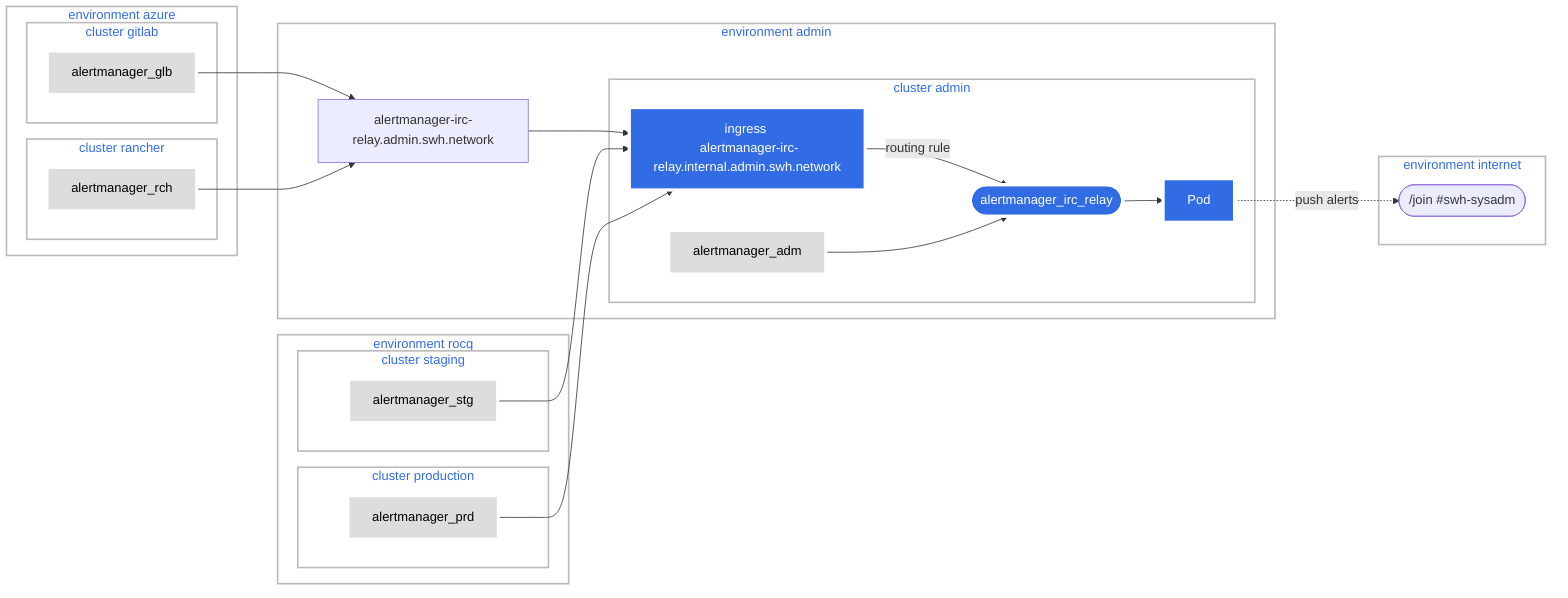 graph LR;

  subgraph environment internet
    irc
  end

  ingress[ingress <br /> alertmanager-irc-relay.internal.admin.swh.network] --> |routing rule| service;

  subgraph environment admin
    rp[alertmanager-irc-relay.admin.swh.network];
    rp --> ingress

    subgraph cluster admin
      ingress;
      alertmanager_adm;
      alertmanager_adm --> service([alertmanager_irc_relay]);
      service-->pod[Pod];
      pod -.push alerts.-> irc([/join #swh-sysadm]);
    end
  end

  subgraph environment rocq
    subgraph cluster staging
      alertmanager_stg;
      alertmanager_stg --> ingress;
    end

    subgraph cluster production
      alertmanager_prd;
      alertmanager_prd --> ingress;
    end
  end

  subgraph environment azure
    subgraph cluster gitlab
      alertmanager_glb;
      alertmanager_glb --> rp;
    end

    subgraph cluster rancher
      alertmanager_rch;
      alertmanager_rch --> rp;
    end
  end

  classDef plain fill:#ddd,stroke:#fff,stroke-width:4px,color:#000;
  classDef k8s fill:#326ce5,stroke:#fff,stroke-width:4px,color:#fff;
  classDef cluster fill:#fff,stroke:#bbb,stroke-width:2px,color:#326ce5;

  class ingress,service,pod k8s;
  class alertmanager_prd,alertmanager_stg,alertmanager_adm,alertmanager_glb,alertmanager_rch plain;
  class cluster,environment cluster;